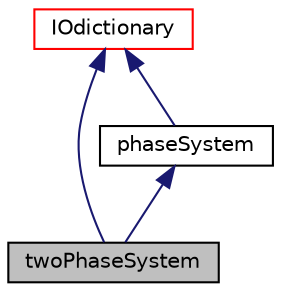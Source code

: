 digraph "twoPhaseSystem"
{
  bgcolor="transparent";
  edge [fontname="Helvetica",fontsize="10",labelfontname="Helvetica",labelfontsize="10"];
  node [fontname="Helvetica",fontsize="10",shape=record];
  Node0 [label="twoPhaseSystem",height=0.2,width=0.4,color="black", fillcolor="grey75", style="filled", fontcolor="black"];
  Node1 -> Node0 [dir="back",color="midnightblue",fontsize="10",style="solid",fontname="Helvetica"];
  Node1 [label="IOdictionary",height=0.2,width=0.4,color="red",URL="$a27265.html",tooltip="IOdictionary is derived from dictionary and IOobject to give the dictionary automatic IO functionalit..."];
  Node9 -> Node0 [dir="back",color="midnightblue",fontsize="10",style="solid",fontname="Helvetica"];
  Node9 [label="phaseSystem",height=0.2,width=0.4,color="black",URL="$a33497.html",tooltip="Class to represent a system of phases and model interfacial transfers between them. "];
  Node1 -> Node9 [dir="back",color="midnightblue",fontsize="10",style="solid",fontname="Helvetica"];
}
